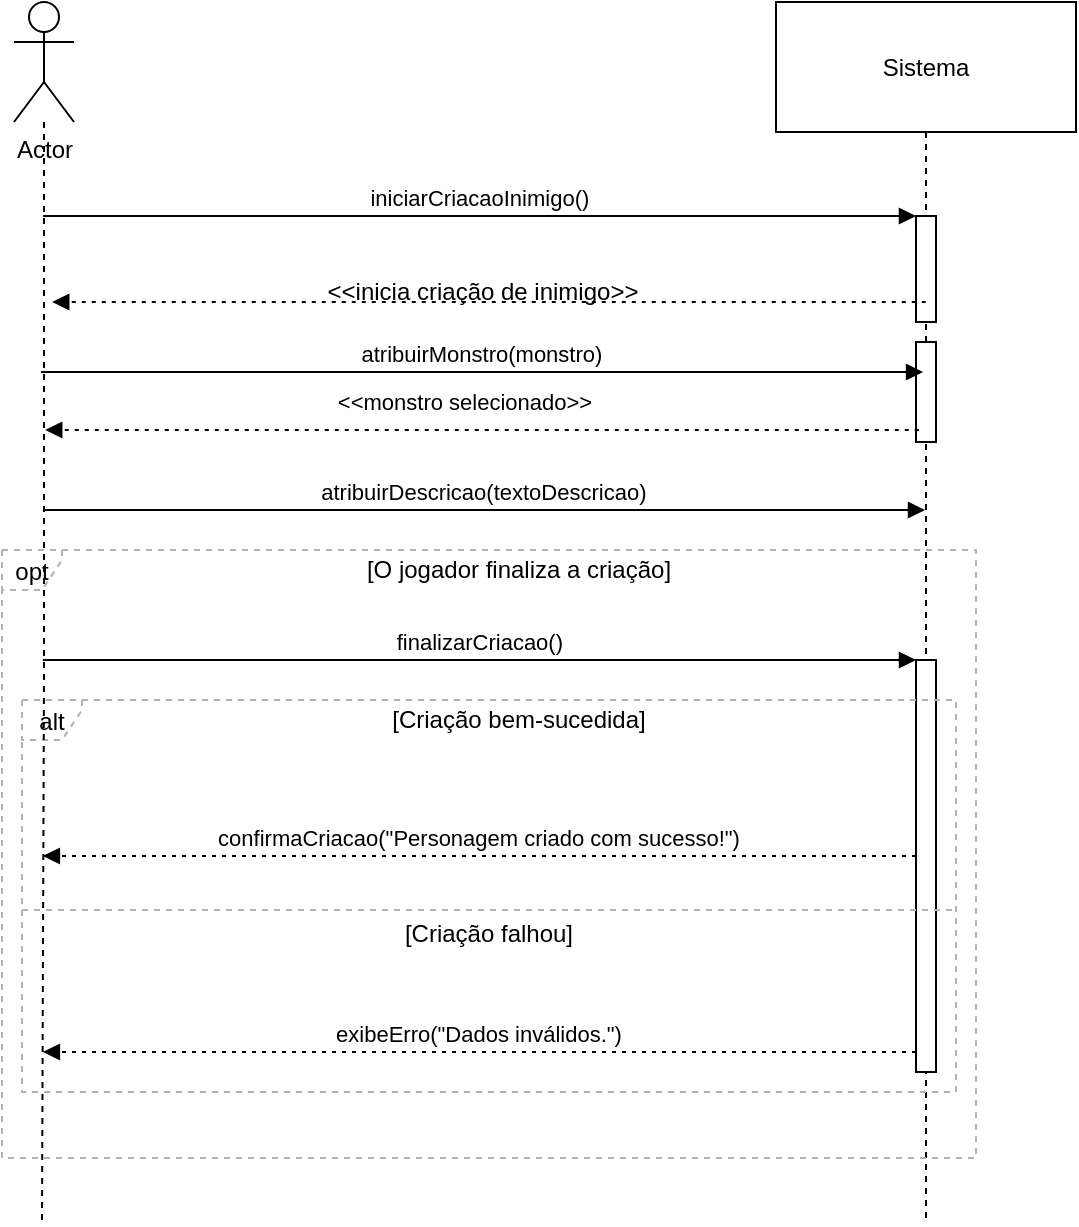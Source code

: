 <mxfile version="27.0.9">
  <diagram name="Página-1" id="rdzMfFj89MIpavg5kFsg">
    <mxGraphModel grid="1" page="1" gridSize="10" guides="1" tooltips="1" connect="1" arrows="1" fold="1" pageScale="1" pageWidth="827" pageHeight="1169" math="0" shadow="0">
      <root>
        <mxCell id="0" />
        <mxCell id="1" parent="0" />
        <mxCell id="bm9FfTo5w4Z6eYUCJ9XO-1" value="Sistema" style="shape=umlLifeline;perimeter=lifelinePerimeter;whiteSpace=wrap;container=1;dropTarget=0;collapsible=0;recursiveResize=0;outlineConnect=0;portConstraint=eastwest;newEdgeStyle={&quot;edgeStyle&quot;:&quot;elbowEdgeStyle&quot;,&quot;elbow&quot;:&quot;vertical&quot;,&quot;curved&quot;:0,&quot;rounded&quot;:0};size=65;" vertex="1" parent="1">
          <mxGeometry x="827" y="400" width="150" height="610" as="geometry" />
        </mxCell>
        <mxCell id="bm9FfTo5w4Z6eYUCJ9XO-2" value="" style="points=[];perimeter=orthogonalPerimeter;outlineConnect=0;targetShapes=umlLifeline;portConstraint=eastwest;newEdgeStyle={&quot;edgeStyle&quot;:&quot;elbowEdgeStyle&quot;,&quot;elbow&quot;:&quot;vertical&quot;,&quot;curved&quot;:0,&quot;rounded&quot;:0}" vertex="1" parent="bm9FfTo5w4Z6eYUCJ9XO-1">
          <mxGeometry x="70" y="107" width="10" height="53" as="geometry" />
        </mxCell>
        <mxCell id="bm9FfTo5w4Z6eYUCJ9XO-9" value="" style="points=[];perimeter=orthogonalPerimeter;outlineConnect=0;targetShapes=umlLifeline;portConstraint=eastwest;newEdgeStyle={&quot;edgeStyle&quot;:&quot;elbowEdgeStyle&quot;,&quot;elbow&quot;:&quot;vertical&quot;,&quot;curved&quot;:0,&quot;rounded&quot;:0}" vertex="1" parent="bm9FfTo5w4Z6eYUCJ9XO-1">
          <mxGeometry x="70" y="329" width="10" height="206" as="geometry" />
        </mxCell>
        <mxCell id="ATRTMwMK4iDqgchNenpq-5" value="" style="points=[];perimeter=orthogonalPerimeter;outlineConnect=0;targetShapes=umlLifeline;portConstraint=eastwest;newEdgeStyle={&quot;edgeStyle&quot;:&quot;elbowEdgeStyle&quot;,&quot;elbow&quot;:&quot;vertical&quot;,&quot;curved&quot;:0,&quot;rounded&quot;:0}" vertex="1" parent="bm9FfTo5w4Z6eYUCJ9XO-1">
          <mxGeometry x="70" y="170" width="10" height="50" as="geometry" />
        </mxCell>
        <mxCell id="bm9FfTo5w4Z6eYUCJ9XO-10" value="alt" style="shape=umlFrame;dashed=1;pointerEvents=0;dropTarget=0;strokeColor=#B3B3B3;height=20;width=30" vertex="1" parent="1">
          <mxGeometry x="450" y="749" width="467" height="196" as="geometry" />
        </mxCell>
        <mxCell id="bm9FfTo5w4Z6eYUCJ9XO-11" value="[Criação bem-sucedida]" style="text;strokeColor=none;fillColor=none;align=center;verticalAlign=middle;whiteSpace=wrap;" vertex="1" parent="bm9FfTo5w4Z6eYUCJ9XO-10">
          <mxGeometry x="30" width="437" height="20" as="geometry" />
        </mxCell>
        <mxCell id="bm9FfTo5w4Z6eYUCJ9XO-12" value="[Criação falhou]" style="shape=line;dashed=1;whiteSpace=wrap;verticalAlign=top;labelPosition=center;verticalLabelPosition=middle;align=center;strokeColor=#B3B3B3;" vertex="1" parent="bm9FfTo5w4Z6eYUCJ9XO-10">
          <mxGeometry y="103" width="467" height="4" as="geometry" />
        </mxCell>
        <mxCell id="bm9FfTo5w4Z6eYUCJ9XO-13" value="opt" style="shape=umlFrame;dashed=1;pointerEvents=0;dropTarget=0;strokeColor=#B3B3B3;height=20;width=30" vertex="1" parent="1">
          <mxGeometry x="440" y="674" width="487" height="304" as="geometry" />
        </mxCell>
        <mxCell id="bm9FfTo5w4Z6eYUCJ9XO-14" value="[O jogador finaliza a criação]" style="text;strokeColor=none;fillColor=none;align=center;verticalAlign=middle;whiteSpace=wrap;" vertex="1" parent="bm9FfTo5w4Z6eYUCJ9XO-13">
          <mxGeometry x="30" width="457" height="20" as="geometry" />
        </mxCell>
        <mxCell id="bm9FfTo5w4Z6eYUCJ9XO-15" value="iniciarCriacaoInimigo()" style="verticalAlign=bottom;edgeStyle=elbowEdgeStyle;elbow=vertical;curved=0;rounded=0;endArrow=block;" edge="1" parent="1" target="bm9FfTo5w4Z6eYUCJ9XO-2">
          <mxGeometry relative="1" as="geometry">
            <Array as="points">
              <mxPoint x="690" y="507" />
            </Array>
            <mxPoint x="460.447" y="507" as="sourcePoint" />
          </mxGeometry>
        </mxCell>
        <mxCell id="bm9FfTo5w4Z6eYUCJ9XO-29" value="atribuirDescricao(textoDescricao)" style="verticalAlign=bottom;edgeStyle=elbowEdgeStyle;elbow=vertical;curved=0;rounded=0;endArrow=block;" edge="1" parent="1">
          <mxGeometry relative="1" as="geometry">
            <Array as="points">
              <mxPoint x="690" y="654" />
            </Array>
            <mxPoint x="460.447" y="654" as="sourcePoint" />
            <mxPoint x="901.5" y="654" as="targetPoint" />
          </mxGeometry>
        </mxCell>
        <mxCell id="bm9FfTo5w4Z6eYUCJ9XO-30" value="finalizarCriacao()" style="verticalAlign=bottom;edgeStyle=elbowEdgeStyle;elbow=vertical;curved=0;rounded=0;endArrow=block;" edge="1" parent="1" target="bm9FfTo5w4Z6eYUCJ9XO-9">
          <mxGeometry relative="1" as="geometry">
            <Array as="points">
              <mxPoint x="690" y="729" />
            </Array>
            <mxPoint x="460.447" y="729.0" as="sourcePoint" />
          </mxGeometry>
        </mxCell>
        <mxCell id="bm9FfTo5w4Z6eYUCJ9XO-31" value="confirmaCriacao(&quot;Personagem criado com sucesso!&quot;)" style="verticalAlign=bottom;edgeStyle=elbowEdgeStyle;elbow=vertical;curved=0;rounded=0;dashed=1;dashPattern=2 3;endArrow=block;" edge="1" parent="1" source="bm9FfTo5w4Z6eYUCJ9XO-9">
          <mxGeometry relative="1" as="geometry">
            <Array as="points">
              <mxPoint x="691" y="827" />
            </Array>
            <mxPoint x="460.447" y="827" as="targetPoint" />
          </mxGeometry>
        </mxCell>
        <mxCell id="bm9FfTo5w4Z6eYUCJ9XO-32" value="exibeErro(&quot;Dados inválidos.&quot;)" style="verticalAlign=bottom;edgeStyle=elbowEdgeStyle;elbow=vertical;curved=0;rounded=0;dashed=1;dashPattern=2 3;endArrow=block;" edge="1" parent="1" source="bm9FfTo5w4Z6eYUCJ9XO-9">
          <mxGeometry relative="1" as="geometry">
            <Array as="points">
              <mxPoint x="691" y="925" />
            </Array>
            <mxPoint x="460.447" y="925" as="targetPoint" />
          </mxGeometry>
        </mxCell>
        <mxCell id="bm9FfTo5w4Z6eYUCJ9XO-33" style="edgeStyle=orthogonalEdgeStyle;rounded=0;orthogonalLoop=1;jettySize=auto;html=1;endArrow=none;startFill=0;dashed=1;" edge="1" parent="1" source="bm9FfTo5w4Z6eYUCJ9XO-34">
          <mxGeometry relative="1" as="geometry">
            <mxPoint x="460" y="1010" as="targetPoint" />
          </mxGeometry>
        </mxCell>
        <mxCell id="bm9FfTo5w4Z6eYUCJ9XO-34" value="Actor" style="shape=umlActor;verticalLabelPosition=bottom;verticalAlign=top;html=1;outlineConnect=0;" vertex="1" parent="1">
          <mxGeometry x="446" y="400" width="30" height="60" as="geometry" />
        </mxCell>
        <mxCell id="ATRTMwMK4iDqgchNenpq-2" value="" style="verticalAlign=bottom;edgeStyle=elbowEdgeStyle;elbow=vertical;curved=0;rounded=0;dashed=1;dashPattern=2 3;endArrow=block;" edge="1" parent="1">
          <mxGeometry relative="1" as="geometry">
            <Array as="points">
              <mxPoint x="695.663" y="550" />
            </Array>
            <mxPoint x="465.11" y="550" as="targetPoint" />
            <mxPoint x="901.89" y="550" as="sourcePoint" />
          </mxGeometry>
        </mxCell>
        <mxCell id="ATRTMwMK4iDqgchNenpq-3" value="&amp;lt;&amp;lt;inicia criação de inimigo&amp;gt;&amp;gt;" style="text;html=1;align=center;verticalAlign=middle;resizable=0;points=[];autosize=1;strokeColor=none;fillColor=none;" vertex="1" parent="1">
          <mxGeometry x="590" y="530" width="180" height="30" as="geometry" />
        </mxCell>
        <mxCell id="ATRTMwMK4iDqgchNenpq-4" value="atribuirMonstro(monstro)" style="verticalAlign=bottom;edgeStyle=elbowEdgeStyle;elbow=vertical;curved=0;rounded=0;endArrow=block;" edge="1" parent="1">
          <mxGeometry relative="1" as="geometry">
            <Array as="points">
              <mxPoint x="689.023" y="585" />
            </Array>
            <mxPoint x="459.47" y="585" as="sourcePoint" />
            <mxPoint x="900.523" y="585" as="targetPoint" />
          </mxGeometry>
        </mxCell>
        <mxCell id="ATRTMwMK4iDqgchNenpq-8" value="" style="verticalAlign=bottom;edgeStyle=elbowEdgeStyle;elbow=vertical;curved=0;rounded=0;dashed=1;dashPattern=2 3;endArrow=block;" edge="1" parent="1">
          <mxGeometry relative="1" as="geometry">
            <Array as="points">
              <mxPoint x="692.163" y="614" />
            </Array>
            <mxPoint x="461.61" y="614" as="targetPoint" />
            <mxPoint x="898.39" y="614" as="sourcePoint" />
          </mxGeometry>
        </mxCell>
        <mxCell id="ATRTMwMK4iDqgchNenpq-9" value="&lt;span style=&quot;font-size: 11px; background-color: rgb(255, 255, 255);&quot;&gt;&amp;lt;&amp;lt;monstro selecionado&amp;gt;&amp;gt;&lt;/span&gt;" style="text;html=1;align=center;verticalAlign=middle;resizable=0;points=[];autosize=1;strokeColor=none;fillColor=none;" vertex="1" parent="1">
          <mxGeometry x="596.39" y="585" width="150" height="30" as="geometry" />
        </mxCell>
      </root>
    </mxGraphModel>
  </diagram>
</mxfile>

